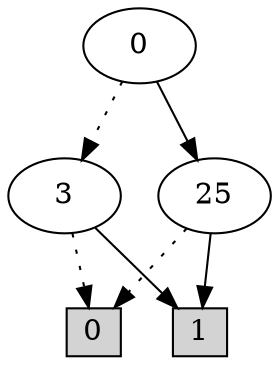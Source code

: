 digraph G {
0 [shape=box, label="0", style=filled, shape=box, height=0.3, width=0.3];
1 [shape=box, label="1", style=filled, shape=box, height=0.3, width=0.3];
927 [label="0"];
927 -> 8 [style=dotted];
927 -> 52 [style=filled];
8 [label="3"];
8 -> 0 [style=dotted];
8 -> 1 [style=filled];
52 [label="25"];
52 -> 0 [style=dotted];
52 -> 1 [style=filled];
}

